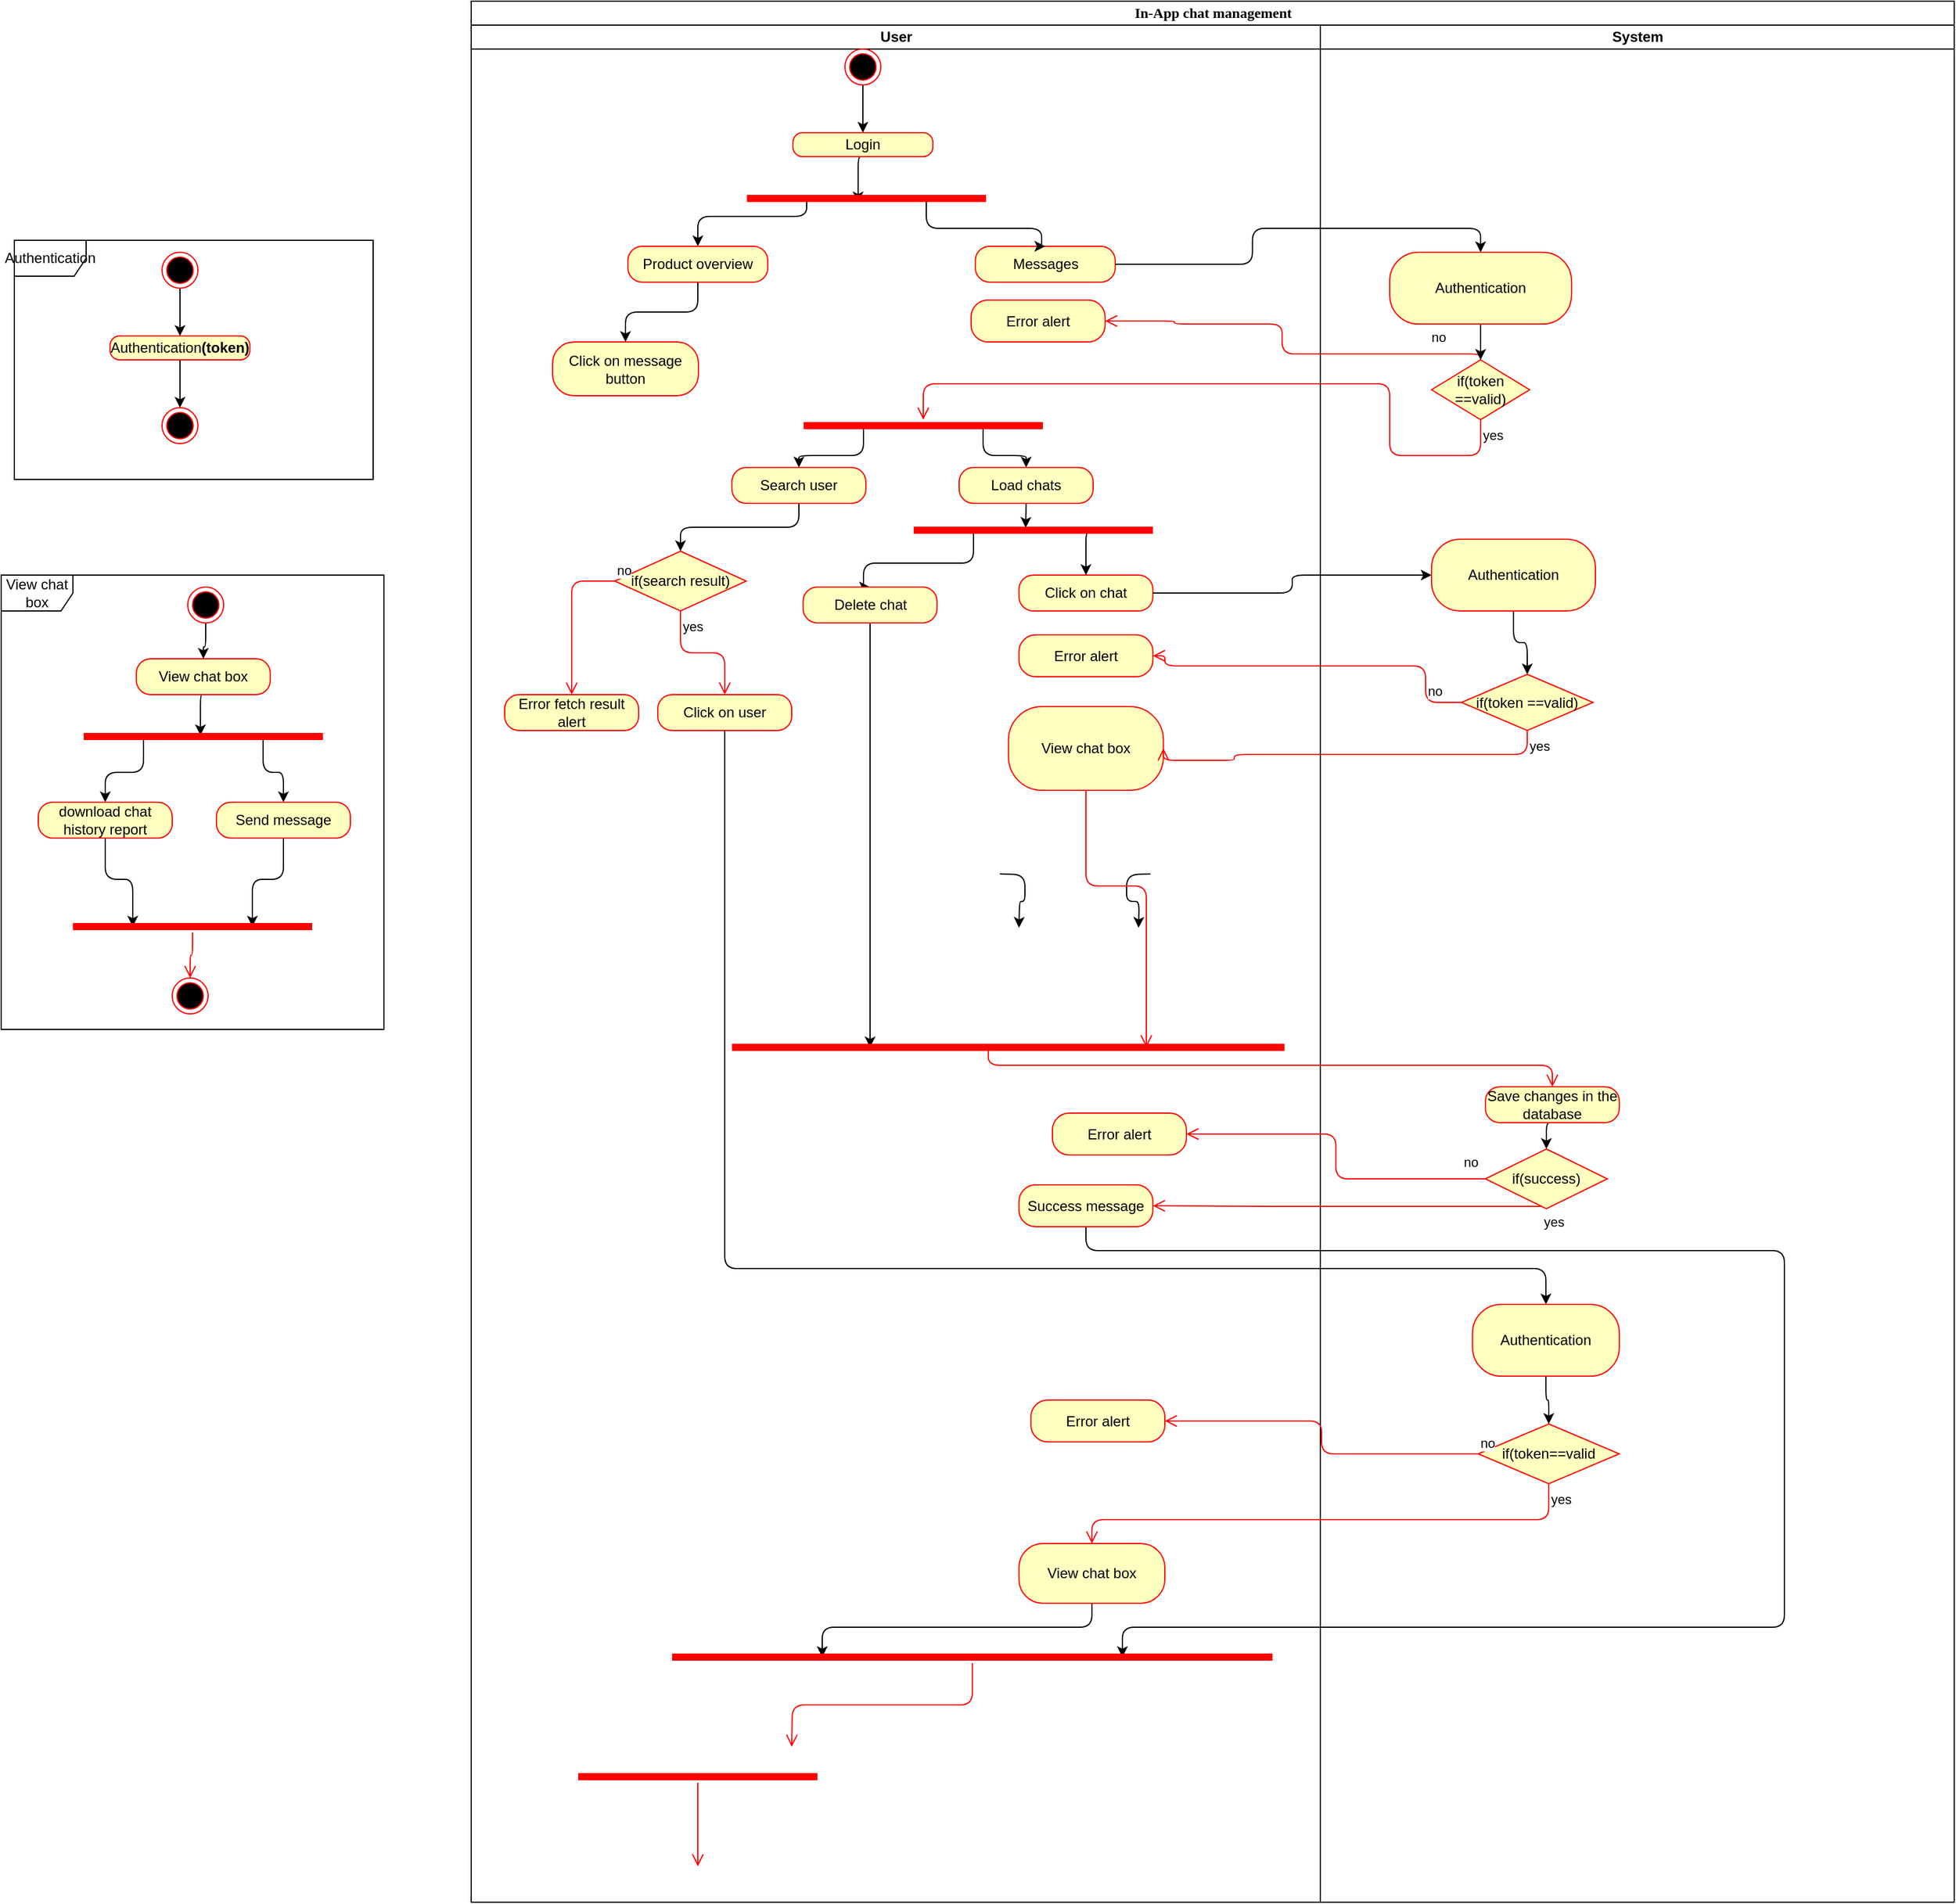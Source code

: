 <mxfile version="18.1.2" type="github">
  <diagram name="Page-1" id="0783ab3e-0a74-02c8-0abd-f7b4e66b4bec">
    <mxGraphModel dx="2580" dy="893" grid="1" gridSize="10" guides="1" tooltips="1" connect="1" arrows="1" fold="1" page="1" pageScale="1" pageWidth="850" pageHeight="1100" background="none" math="0" shadow="0">
      <root>
        <mxCell id="0" />
        <mxCell id="1" parent="0" />
        <mxCell id="1c1d494c118603dd-1" value="In-App chat management" style="swimlane;html=1;childLayout=stackLayout;startSize=20;rounded=0;shadow=0;comic=0;labelBackgroundColor=none;strokeWidth=1;fontFamily=Verdana;fontSize=12;align=center;" parent="1" vertex="1">
          <mxGeometry x="-268" y="20" width="1240" height="1590" as="geometry" />
        </mxCell>
        <mxCell id="1c1d494c118603dd-2" value="User" style="swimlane;html=1;startSize=20;" parent="1c1d494c118603dd-1" vertex="1">
          <mxGeometry y="20" width="710" height="1570" as="geometry" />
        </mxCell>
        <mxCell id="1c1d494c118603dd-34" style="edgeStyle=none;rounded=0;html=1;labelBackgroundColor=none;startArrow=none;startFill=0;startSize=5;endArrow=classicThin;endFill=1;endSize=5;jettySize=auto;orthogonalLoop=1;strokeWidth=1;fontFamily=Verdana;fontSize=12" parent="1c1d494c118603dd-2" target="1c1d494c118603dd-10" edge="1">
          <mxGeometry relative="1" as="geometry">
            <mxPoint x="148.75" y="250" as="sourcePoint" />
          </mxGeometry>
        </mxCell>
        <mxCell id="1c1d494c118603dd-35" style="edgeStyle=none;rounded=0;html=1;labelBackgroundColor=none;startArrow=none;startFill=0;startSize=5;endArrow=classicThin;endFill=1;endSize=5;jettySize=auto;orthogonalLoop=1;strokeWidth=1;fontFamily=Verdana;fontSize=12" parent="1c1d494c118603dd-2" target="1c1d494c118603dd-7" edge="1">
          <mxGeometry relative="1" as="geometry">
            <mxPoint x="162.727" y="310" as="sourcePoint" />
          </mxGeometry>
        </mxCell>
        <mxCell id="1c1d494c118603dd-46" style="edgeStyle=none;rounded=0;html=1;labelBackgroundColor=none;startArrow=none;startFill=0;startSize=5;endArrow=oval;endFill=0;endSize=5;jettySize=auto;orthogonalLoop=1;strokeWidth=1;fontFamily=Verdana;fontSize=12;dashed=1;" parent="1c1d494c118603dd-2" source="1c1d494c118603dd-21" edge="1">
          <mxGeometry relative="1" as="geometry">
            <mxPoint x="120.625" y="250" as="targetPoint" />
          </mxGeometry>
        </mxCell>
        <mxCell id="1c1d494c118603dd-47" style="edgeStyle=none;rounded=0;html=1;dashed=1;labelBackgroundColor=none;startArrow=none;startFill=0;startSize=5;endArrow=oval;endFill=0;endSize=5;jettySize=auto;orthogonalLoop=1;strokeWidth=1;fontFamily=Verdana;fontSize=12" parent="1c1d494c118603dd-2" target="1c1d494c118603dd-10" edge="1">
          <mxGeometry relative="1" as="geometry">
            <mxPoint x="105" y="295" as="sourcePoint" />
          </mxGeometry>
        </mxCell>
        <mxCell id="G0RN5hafsZTGZZTyP4_G-41" style="edgeStyle=orthogonalEdgeStyle;rounded=1;orthogonalLoop=1;jettySize=auto;html=1;exitX=0.5;exitY=1;exitDx=0;exitDy=0;" edge="1" parent="1c1d494c118603dd-2" source="G0RN5hafsZTGZZTyP4_G-11" target="G0RN5hafsZTGZZTyP4_G-12">
          <mxGeometry relative="1" as="geometry" />
        </mxCell>
        <mxCell id="G0RN5hafsZTGZZTyP4_G-11" value="" style="ellipse;html=1;shape=endState;fillColor=#000000;strokeColor=#ff0000;" vertex="1" parent="1c1d494c118603dd-2">
          <mxGeometry x="312.5" y="20" width="30" height="30" as="geometry" />
        </mxCell>
        <mxCell id="G0RN5hafsZTGZZTyP4_G-100" style="edgeStyle=orthogonalEdgeStyle;rounded=1;orthogonalLoop=1;jettySize=auto;html=1;exitX=0.5;exitY=1;exitDx=0;exitDy=0;entryX=0.465;entryY=0.829;entryDx=0;entryDy=0;entryPerimeter=0;" edge="1" parent="1c1d494c118603dd-2" source="G0RN5hafsZTGZZTyP4_G-12" target="G0RN5hafsZTGZZTyP4_G-74">
          <mxGeometry relative="1" as="geometry" />
        </mxCell>
        <mxCell id="G0RN5hafsZTGZZTyP4_G-12" value="Login" style="rounded=1;whiteSpace=wrap;html=1;arcSize=40;fontColor=#000000;fillColor=#ffffc0;strokeColor=#ff0000;" vertex="1" parent="1c1d494c118603dd-2">
          <mxGeometry x="269" y="90" width="117" height="20" as="geometry" />
        </mxCell>
        <mxCell id="G0RN5hafsZTGZZTyP4_G-15" value="Messages" style="rounded=1;whiteSpace=wrap;html=1;arcSize=40;fontColor=#000000;fillColor=#ffffc0;strokeColor=#ff0000;" vertex="1" parent="1c1d494c118603dd-2">
          <mxGeometry x="421.5" y="185" width="117" height="30" as="geometry" />
        </mxCell>
        <mxCell id="G0RN5hafsZTGZZTyP4_G-24" value="Error alert" style="rounded=1;whiteSpace=wrap;html=1;arcSize=40;fontColor=#000000;fillColor=#ffffc0;strokeColor=#ff0000;" vertex="1" parent="1c1d494c118603dd-2">
          <mxGeometry x="418" y="230" width="112" height="35" as="geometry" />
        </mxCell>
        <mxCell id="G0RN5hafsZTGZZTyP4_G-82" style="edgeStyle=orthogonalEdgeStyle;rounded=1;orthogonalLoop=1;jettySize=auto;html=1;exitX=0.5;exitY=1;exitDx=0;exitDy=0;entryX=0.468;entryY=0.454;entryDx=0;entryDy=0;entryPerimeter=0;" edge="1" parent="1c1d494c118603dd-2" source="G0RN5hafsZTGZZTyP4_G-26" target="G0RN5hafsZTGZZTyP4_G-34">
          <mxGeometry relative="1" as="geometry" />
        </mxCell>
        <mxCell id="G0RN5hafsZTGZZTyP4_G-26" value="Load chats" style="rounded=1;whiteSpace=wrap;html=1;arcSize=40;fontColor=#000000;fillColor=#ffffc0;strokeColor=#ff0000;" vertex="1" parent="1c1d494c118603dd-2">
          <mxGeometry x="408" y="370" width="112" height="30" as="geometry" />
        </mxCell>
        <mxCell id="G0RN5hafsZTGZZTyP4_G-27" value="Click on chat" style="rounded=1;whiteSpace=wrap;html=1;arcSize=40;fontColor=#000000;fillColor=#ffffc0;strokeColor=#ff0000;" vertex="1" parent="1c1d494c118603dd-2">
          <mxGeometry x="458" y="460" width="112" height="30" as="geometry" />
        </mxCell>
        <mxCell id="G0RN5hafsZTGZZTyP4_G-36" style="edgeStyle=orthogonalEdgeStyle;rounded=1;orthogonalLoop=1;jettySize=auto;html=1;exitX=0.75;exitY=0.5;exitDx=0;exitDy=0;exitPerimeter=0;entryX=0.5;entryY=0;entryDx=0;entryDy=0;" edge="1" parent="1c1d494c118603dd-2" source="G0RN5hafsZTGZZTyP4_G-34" target="G0RN5hafsZTGZZTyP4_G-27">
          <mxGeometry relative="1" as="geometry" />
        </mxCell>
        <mxCell id="G0RN5hafsZTGZZTyP4_G-42" style="edgeStyle=orthogonalEdgeStyle;rounded=1;orthogonalLoop=1;jettySize=auto;html=1;exitX=0.25;exitY=0.5;exitDx=0;exitDy=0;exitPerimeter=0;entryX=0.5;entryY=0;entryDx=0;entryDy=0;" edge="1" parent="1c1d494c118603dd-2" source="G0RN5hafsZTGZZTyP4_G-34" target="G0RN5hafsZTGZZTyP4_G-37">
          <mxGeometry relative="1" as="geometry">
            <Array as="points">
              <mxPoint x="420" y="450" />
              <mxPoint x="328" y="450" />
            </Array>
          </mxGeometry>
        </mxCell>
        <mxCell id="G0RN5hafsZTGZZTyP4_G-34" value="" style="shape=line;html=1;strokeWidth=6;strokeColor=#ff0000;" vertex="1" parent="1c1d494c118603dd-2">
          <mxGeometry x="370" y="400" width="200" height="45" as="geometry" />
        </mxCell>
        <mxCell id="G0RN5hafsZTGZZTyP4_G-86" style="edgeStyle=orthogonalEdgeStyle;rounded=1;orthogonalLoop=1;jettySize=auto;html=1;exitX=0.5;exitY=1;exitDx=0;exitDy=0;entryX=0.25;entryY=0.5;entryDx=0;entryDy=0;entryPerimeter=0;" edge="1" parent="1c1d494c118603dd-2" source="G0RN5hafsZTGZZTyP4_G-37" target="G0RN5hafsZTGZZTyP4_G-64">
          <mxGeometry relative="1" as="geometry" />
        </mxCell>
        <mxCell id="G0RN5hafsZTGZZTyP4_G-37" value="Delete chat" style="rounded=1;whiteSpace=wrap;html=1;arcSize=40;fontColor=#000000;fillColor=#ffffc0;strokeColor=#ff0000;" vertex="1" parent="1c1d494c118603dd-2">
          <mxGeometry x="277.5" y="470" width="112" height="30" as="geometry" />
        </mxCell>
        <mxCell id="G0RN5hafsZTGZZTyP4_G-51" style="edgeStyle=orthogonalEdgeStyle;rounded=1;orthogonalLoop=1;jettySize=auto;html=1;exitX=0.5;exitY=1;exitDx=0;exitDy=0;entryX=0.504;entryY=0.337;entryDx=0;entryDy=0;entryPerimeter=0;" edge="1" parent="1c1d494c118603dd-2" target="G0RN5hafsZTGZZTyP4_G-49">
          <mxGeometry relative="1" as="geometry">
            <mxPoint x="524" y="590" as="sourcePoint" />
          </mxGeometry>
        </mxCell>
        <mxCell id="G0RN5hafsZTGZZTyP4_G-48" value="Error alert" style="rounded=1;whiteSpace=wrap;html=1;arcSize=40;fontColor=#000000;fillColor=#ffffc0;strokeColor=#ff0000;" vertex="1" parent="1c1d494c118603dd-2">
          <mxGeometry x="458" y="510" width="112" height="35" as="geometry" />
        </mxCell>
        <mxCell id="G0RN5hafsZTGZZTyP4_G-54" style="edgeStyle=orthogonalEdgeStyle;rounded=1;orthogonalLoop=1;jettySize=auto;html=1;exitX=0.25;exitY=0.5;exitDx=0;exitDy=0;exitPerimeter=0;" edge="1" parent="1c1d494c118603dd-2" target="G0RN5hafsZTGZZTyP4_G-52">
          <mxGeometry relative="1" as="geometry">
            <mxPoint x="474" y="625" as="sourcePoint" />
          </mxGeometry>
        </mxCell>
        <mxCell id="G0RN5hafsZTGZZTyP4_G-55" style="edgeStyle=orthogonalEdgeStyle;rounded=1;orthogonalLoop=1;jettySize=auto;html=1;exitX=0.75;exitY=0.5;exitDx=0;exitDy=0;exitPerimeter=0;entryX=0.5;entryY=0;entryDx=0;entryDy=0;" edge="1" parent="1c1d494c118603dd-2" target="G0RN5hafsZTGZZTyP4_G-53">
          <mxGeometry relative="1" as="geometry">
            <mxPoint x="574" y="625" as="sourcePoint" />
          </mxGeometry>
        </mxCell>
        <mxCell id="G0RN5hafsZTGZZTyP4_G-58" style="edgeStyle=orthogonalEdgeStyle;rounded=1;orthogonalLoop=1;jettySize=auto;html=1;exitX=0.5;exitY=1;exitDx=0;exitDy=0;entryX=0.25;entryY=0.5;entryDx=0;entryDy=0;entryPerimeter=0;" edge="1" parent="1c1d494c118603dd-2" target="G0RN5hafsZTGZZTyP4_G-84">
          <mxGeometry relative="1" as="geometry">
            <mxPoint x="442" y="710.0" as="sourcePoint" />
            <mxPoint x="458" y="755.0" as="targetPoint" />
          </mxGeometry>
        </mxCell>
        <mxCell id="G0RN5hafsZTGZZTyP4_G-57" style="edgeStyle=orthogonalEdgeStyle;rounded=1;orthogonalLoop=1;jettySize=auto;html=1;exitX=0.5;exitY=1;exitDx=0;exitDy=0;entryX=0.75;entryY=0.5;entryDx=0;entryDy=0;entryPerimeter=0;" edge="1" parent="1c1d494c118603dd-2" target="G0RN5hafsZTGZZTyP4_G-84">
          <mxGeometry relative="1" as="geometry">
            <mxPoint x="568" y="710.0" as="sourcePoint" />
            <mxPoint x="558" y="755.0" as="targetPoint" />
          </mxGeometry>
        </mxCell>
        <mxCell id="G0RN5hafsZTGZZTyP4_G-64" value="" style="shape=line;html=1;strokeWidth=6;strokeColor=#ff0000;" vertex="1" parent="1c1d494c118603dd-2">
          <mxGeometry x="218" y="800" width="462" height="110" as="geometry" />
        </mxCell>
        <mxCell id="G0RN5hafsZTGZZTyP4_G-70" value="Error alert" style="rounded=1;whiteSpace=wrap;html=1;arcSize=40;fontColor=#000000;fillColor=#ffffc0;strokeColor=#ff0000;" vertex="1" parent="1c1d494c118603dd-2">
          <mxGeometry x="486" y="910" width="112" height="35" as="geometry" />
        </mxCell>
        <mxCell id="G0RN5hafsZTGZZTyP4_G-157" style="edgeStyle=orthogonalEdgeStyle;rounded=1;orthogonalLoop=1;jettySize=auto;html=1;exitX=0.5;exitY=1;exitDx=0;exitDy=0;entryX=0.75;entryY=0.5;entryDx=0;entryDy=0;entryPerimeter=0;" edge="1" parent="1c1d494c118603dd-2" source="G0RN5hafsZTGZZTyP4_G-72" target="G0RN5hafsZTGZZTyP4_G-153">
          <mxGeometry relative="1" as="geometry">
            <Array as="points">
              <mxPoint x="1098" y="1025" />
              <mxPoint x="1098" y="1340" />
              <mxPoint x="545" y="1340" />
            </Array>
          </mxGeometry>
        </mxCell>
        <mxCell id="G0RN5hafsZTGZZTyP4_G-72" value="Success message" style="rounded=1;whiteSpace=wrap;html=1;arcSize=40;fontColor=#000000;fillColor=#ffffc0;strokeColor=#ff0000;" vertex="1" parent="1c1d494c118603dd-2">
          <mxGeometry x="458" y="970" width="112" height="35" as="geometry" />
        </mxCell>
        <mxCell id="G0RN5hafsZTGZZTyP4_G-90" style="edgeStyle=orthogonalEdgeStyle;rounded=1;orthogonalLoop=1;jettySize=auto;html=1;exitX=0.75;exitY=0.5;exitDx=0;exitDy=0;exitPerimeter=0;entryX=0.5;entryY=0;entryDx=0;entryDy=0;" edge="1" parent="1c1d494c118603dd-2" source="G0RN5hafsZTGZZTyP4_G-74" target="G0RN5hafsZTGZZTyP4_G-15">
          <mxGeometry relative="1" as="geometry">
            <Array as="points">
              <mxPoint x="381" y="170" />
              <mxPoint x="477" y="170" />
              <mxPoint x="477" y="185" />
            </Array>
          </mxGeometry>
        </mxCell>
        <mxCell id="G0RN5hafsZTGZZTyP4_G-91" style="edgeStyle=orthogonalEdgeStyle;rounded=1;orthogonalLoop=1;jettySize=auto;html=1;exitX=0.25;exitY=0.5;exitDx=0;exitDy=0;exitPerimeter=0;entryX=0.5;entryY=0;entryDx=0;entryDy=0;" edge="1" parent="1c1d494c118603dd-2" source="G0RN5hafsZTGZZTyP4_G-74" target="G0RN5hafsZTGZZTyP4_G-77">
          <mxGeometry relative="1" as="geometry">
            <Array as="points">
              <mxPoint x="281" y="160" />
              <mxPoint x="189" y="160" />
            </Array>
          </mxGeometry>
        </mxCell>
        <mxCell id="G0RN5hafsZTGZZTyP4_G-74" value="" style="shape=line;html=1;strokeWidth=6;strokeColor=#ff0000;" vertex="1" parent="1c1d494c118603dd-2">
          <mxGeometry x="230.5" y="140" width="200" height="10" as="geometry" />
        </mxCell>
        <mxCell id="G0RN5hafsZTGZZTyP4_G-161" style="edgeStyle=orthogonalEdgeStyle;rounded=1;orthogonalLoop=1;jettySize=auto;html=1;exitX=0.5;exitY=1;exitDx=0;exitDy=0;entryX=0.5;entryY=0;entryDx=0;entryDy=0;" edge="1" parent="1c1d494c118603dd-2" source="G0RN5hafsZTGZZTyP4_G-77" target="G0RN5hafsZTGZZTyP4_G-158">
          <mxGeometry relative="1" as="geometry" />
        </mxCell>
        <mxCell id="G0RN5hafsZTGZZTyP4_G-77" value="Product overview" style="rounded=1;whiteSpace=wrap;html=1;arcSize=40;fontColor=#000000;fillColor=#ffffc0;strokeColor=#ff0000;" vertex="1" parent="1c1d494c118603dd-2">
          <mxGeometry x="131" y="185" width="117" height="30" as="geometry" />
        </mxCell>
        <mxCell id="G0RN5hafsZTGZZTyP4_G-85" value="" style="edgeStyle=orthogonalEdgeStyle;html=1;verticalAlign=bottom;endArrow=open;endSize=8;strokeColor=#ff0000;rounded=1;entryX=0.75;entryY=0.5;entryDx=0;entryDy=0;entryPerimeter=0;exitX=0.5;exitY=1;exitDx=0;exitDy=0;" edge="1" source="G0RN5hafsZTGZZTyP4_G-141" parent="1c1d494c118603dd-2" target="G0RN5hafsZTGZZTyP4_G-64">
          <mxGeometry relative="1" as="geometry">
            <mxPoint x="518" y="850" as="targetPoint" />
            <mxPoint x="498" y="770.0" as="sourcePoint" />
          </mxGeometry>
        </mxCell>
        <mxCell id="G0RN5hafsZTGZZTyP4_G-103" style="edgeStyle=orthogonalEdgeStyle;rounded=1;orthogonalLoop=1;jettySize=auto;html=1;exitX=0.75;exitY=0.5;exitDx=0;exitDy=0;exitPerimeter=0;entryX=0.5;entryY=0;entryDx=0;entryDy=0;" edge="1" parent="1c1d494c118603dd-2" source="G0RN5hafsZTGZZTyP4_G-101" target="G0RN5hafsZTGZZTyP4_G-26">
          <mxGeometry relative="1" as="geometry" />
        </mxCell>
        <mxCell id="G0RN5hafsZTGZZTyP4_G-105" style="edgeStyle=orthogonalEdgeStyle;rounded=1;orthogonalLoop=1;jettySize=auto;html=1;exitX=0.25;exitY=0.5;exitDx=0;exitDy=0;exitPerimeter=0;entryX=0.5;entryY=0;entryDx=0;entryDy=0;" edge="1" parent="1c1d494c118603dd-2" source="G0RN5hafsZTGZZTyP4_G-101" target="G0RN5hafsZTGZZTyP4_G-104">
          <mxGeometry relative="1" as="geometry" />
        </mxCell>
        <mxCell id="G0RN5hafsZTGZZTyP4_G-101" value="" style="shape=line;html=1;strokeWidth=6;strokeColor=#ff0000;" vertex="1" parent="1c1d494c118603dd-2">
          <mxGeometry x="278" y="330" width="200" height="10" as="geometry" />
        </mxCell>
        <mxCell id="G0RN5hafsZTGZZTyP4_G-121" style="edgeStyle=orthogonalEdgeStyle;rounded=1;orthogonalLoop=1;jettySize=auto;html=1;exitX=0.5;exitY=1;exitDx=0;exitDy=0;" edge="1" parent="1c1d494c118603dd-2" source="G0RN5hafsZTGZZTyP4_G-104" target="G0RN5hafsZTGZZTyP4_G-118">
          <mxGeometry relative="1" as="geometry" />
        </mxCell>
        <mxCell id="G0RN5hafsZTGZZTyP4_G-104" value="Search user" style="rounded=1;whiteSpace=wrap;html=1;arcSize=40;fontColor=#000000;fillColor=#ffffc0;strokeColor=#ff0000;" vertex="1" parent="1c1d494c118603dd-2">
          <mxGeometry x="218" y="370" width="112" height="30" as="geometry" />
        </mxCell>
        <mxCell id="G0RN5hafsZTGZZTyP4_G-118" value="if(search result)" style="rhombus;whiteSpace=wrap;html=1;fillColor=#ffffc0;strokeColor=#ff0000;" vertex="1" parent="1c1d494c118603dd-2">
          <mxGeometry x="120" y="440" width="110" height="50" as="geometry" />
        </mxCell>
        <mxCell id="G0RN5hafsZTGZZTyP4_G-119" value="no" style="edgeStyle=orthogonalEdgeStyle;html=1;align=left;verticalAlign=bottom;endArrow=open;endSize=8;strokeColor=#ff0000;rounded=1;entryX=0.5;entryY=0;entryDx=0;entryDy=0;" edge="1" source="G0RN5hafsZTGZZTyP4_G-118" parent="1c1d494c118603dd-2" target="G0RN5hafsZTGZZTyP4_G-123">
          <mxGeometry x="-1" relative="1" as="geometry">
            <mxPoint x="330" y="470" as="targetPoint" />
            <Array as="points">
              <mxPoint x="84" y="465" />
            </Array>
          </mxGeometry>
        </mxCell>
        <mxCell id="G0RN5hafsZTGZZTyP4_G-120" value="yes" style="edgeStyle=orthogonalEdgeStyle;html=1;align=left;verticalAlign=top;endArrow=open;endSize=8;strokeColor=#ff0000;rounded=1;entryX=0.5;entryY=0;entryDx=0;entryDy=0;" edge="1" source="G0RN5hafsZTGZZTyP4_G-118" parent="1c1d494c118603dd-2" target="G0RN5hafsZTGZZTyP4_G-122">
          <mxGeometry x="-1" relative="1" as="geometry">
            <mxPoint x="190" y="550" as="targetPoint" />
          </mxGeometry>
        </mxCell>
        <mxCell id="G0RN5hafsZTGZZTyP4_G-122" value="Click on user" style="rounded=1;whiteSpace=wrap;html=1;arcSize=40;fontColor=#000000;fillColor=#ffffc0;strokeColor=#ff0000;" vertex="1" parent="1c1d494c118603dd-2">
          <mxGeometry x="156" y="560" width="112" height="30" as="geometry" />
        </mxCell>
        <mxCell id="G0RN5hafsZTGZZTyP4_G-123" value="Error fetch result alert" style="rounded=1;whiteSpace=wrap;html=1;arcSize=40;fontColor=#000000;fillColor=#ffffc0;strokeColor=#ff0000;" vertex="1" parent="1c1d494c118603dd-2">
          <mxGeometry x="28" y="560" width="112" height="30" as="geometry" />
        </mxCell>
        <mxCell id="G0RN5hafsZTGZZTyP4_G-141" value="View chat box" style="rounded=1;whiteSpace=wrap;html=1;arcSize=40;fontColor=#000000;fillColor=#ffffc0;strokeColor=#ff0000;" vertex="1" parent="1c1d494c118603dd-2">
          <mxGeometry x="449.25" y="570" width="129.5" height="70" as="geometry" />
        </mxCell>
        <mxCell id="G0RN5hafsZTGZZTyP4_G-147" value="Error alert" style="rounded=1;whiteSpace=wrap;html=1;arcSize=40;fontColor=#000000;fillColor=#ffffc0;strokeColor=#ff0000;" vertex="1" parent="1c1d494c118603dd-2">
          <mxGeometry x="468" y="1150" width="112" height="35" as="geometry" />
        </mxCell>
        <mxCell id="G0RN5hafsZTGZZTyP4_G-156" style="edgeStyle=orthogonalEdgeStyle;rounded=1;orthogonalLoop=1;jettySize=auto;html=1;exitX=0.5;exitY=1;exitDx=0;exitDy=0;entryX=0.25;entryY=0.5;entryDx=0;entryDy=0;entryPerimeter=0;" edge="1" parent="1c1d494c118603dd-2" source="G0RN5hafsZTGZZTyP4_G-149" target="G0RN5hafsZTGZZTyP4_G-153">
          <mxGeometry relative="1" as="geometry" />
        </mxCell>
        <mxCell id="G0RN5hafsZTGZZTyP4_G-149" value="View chat box" style="rounded=1;whiteSpace=wrap;html=1;arcSize=40;fontColor=#000000;fillColor=#ffffc0;strokeColor=#ff0000;" vertex="1" parent="1c1d494c118603dd-2">
          <mxGeometry x="458" y="1270" width="122" height="50" as="geometry" />
        </mxCell>
        <mxCell id="G0RN5hafsZTGZZTyP4_G-153" value="" style="shape=line;html=1;strokeWidth=6;strokeColor=#ff0000;" vertex="1" parent="1c1d494c118603dd-2">
          <mxGeometry x="168" y="1360" width="502" height="10" as="geometry" />
        </mxCell>
        <mxCell id="G0RN5hafsZTGZZTyP4_G-154" value="" style="edgeStyle=orthogonalEdgeStyle;html=1;verticalAlign=bottom;endArrow=open;endSize=8;strokeColor=#ff0000;rounded=1;" edge="1" source="G0RN5hafsZTGZZTyP4_G-153" parent="1c1d494c118603dd-2">
          <mxGeometry relative="1" as="geometry">
            <mxPoint x="268" y="1440" as="targetPoint" />
          </mxGeometry>
        </mxCell>
        <mxCell id="G0RN5hafsZTGZZTyP4_G-158" value="Click on message button" style="rounded=1;whiteSpace=wrap;html=1;arcSize=40;fontColor=#000000;fillColor=#ffffc0;strokeColor=#ff0000;" vertex="1" parent="1c1d494c118603dd-2">
          <mxGeometry x="68" y="265" width="122" height="45" as="geometry" />
        </mxCell>
        <mxCell id="G0RN5hafsZTGZZTyP4_G-162" value="" style="shape=line;html=1;strokeWidth=6;strokeColor=#ff0000;" vertex="1" parent="1c1d494c118603dd-2">
          <mxGeometry x="89.5" y="1460" width="200" height="10" as="geometry" />
        </mxCell>
        <mxCell id="G0RN5hafsZTGZZTyP4_G-163" value="" style="edgeStyle=orthogonalEdgeStyle;html=1;verticalAlign=bottom;endArrow=open;endSize=8;strokeColor=#ff0000;rounded=1;" edge="1" source="G0RN5hafsZTGZZTyP4_G-162" parent="1c1d494c118603dd-2">
          <mxGeometry relative="1" as="geometry">
            <mxPoint x="189.5" y="1540" as="targetPoint" />
          </mxGeometry>
        </mxCell>
        <mxCell id="1c1d494c118603dd-36" style="edgeStyle=none;rounded=0;html=1;labelBackgroundColor=none;startArrow=none;startFill=0;startSize=5;endArrow=classicThin;endFill=1;endSize=5;jettySize=auto;orthogonalLoop=1;strokeWidth=1;fontFamily=Verdana;fontSize=12" parent="1c1d494c118603dd-1" target="1c1d494c118603dd-14" edge="1">
          <mxGeometry relative="1" as="geometry">
            <mxPoint x="180" y="383.043" as="sourcePoint" />
          </mxGeometry>
        </mxCell>
        <mxCell id="1c1d494c118603dd-42" style="edgeStyle=none;rounded=0;html=1;labelBackgroundColor=none;startArrow=none;startFill=0;startSize=5;endArrow=classicThin;endFill=1;endSize=5;jettySize=auto;orthogonalLoop=1;strokeWidth=1;fontFamily=Verdana;fontSize=12" parent="1c1d494c118603dd-1" target="1c1d494c118603dd-17" edge="1">
          <mxGeometry relative="1" as="geometry">
            <mxPoint x="435" y="628.043" as="sourcePoint" />
          </mxGeometry>
        </mxCell>
        <mxCell id="1c1d494c118603dd-55" style="edgeStyle=none;rounded=0;html=1;dashed=1;labelBackgroundColor=none;startArrow=none;startFill=0;startSize=5;endArrow=oval;endFill=0;endSize=5;jettySize=auto;orthogonalLoop=1;strokeWidth=1;fontFamily=Verdana;fontSize=12" parent="1c1d494c118603dd-1" target="1c1d494c118603dd-17" edge="1">
          <mxGeometry relative="1" as="geometry">
            <mxPoint x="395" y="678.667" as="sourcePoint" />
          </mxGeometry>
        </mxCell>
        <mxCell id="G0RN5hafsZTGZZTyP4_G-21" value="no" style="edgeStyle=orthogonalEdgeStyle;html=1;align=left;verticalAlign=bottom;endArrow=open;endSize=8;strokeColor=#ff0000;rounded=1;entryX=1;entryY=0.5;entryDx=0;entryDy=0;" edge="1" source="G0RN5hafsZTGZZTyP4_G-20" parent="1c1d494c118603dd-1" target="G0RN5hafsZTGZZTyP4_G-24">
          <mxGeometry x="-0.72" y="-5" relative="1" as="geometry">
            <mxPoint x="208" y="235" as="targetPoint" />
            <Array as="points">
              <mxPoint x="678" y="295" />
              <mxPoint x="678" y="270" />
              <mxPoint x="588" y="270" />
              <mxPoint x="588" y="267" />
            </Array>
            <mxPoint as="offset" />
          </mxGeometry>
        </mxCell>
        <mxCell id="G0RN5hafsZTGZZTyP4_G-22" value="yes" style="edgeStyle=orthogonalEdgeStyle;html=1;align=left;verticalAlign=top;endArrow=open;endSize=8;strokeColor=#ff0000;rounded=1;exitX=0.5;exitY=1;exitDx=0;exitDy=0;" edge="1" source="G0RN5hafsZTGZZTyP4_G-20" parent="1c1d494c118603dd-1" target="G0RN5hafsZTGZZTyP4_G-101">
          <mxGeometry x="-1" relative="1" as="geometry">
            <mxPoint x="188" y="295" as="targetPoint" />
            <mxPoint x="778" y="390" as="sourcePoint" />
            <Array as="points">
              <mxPoint x="844" y="380" />
              <mxPoint x="768" y="380" />
              <mxPoint x="768" y="320" />
              <mxPoint x="378" y="320" />
            </Array>
          </mxGeometry>
        </mxCell>
        <mxCell id="G0RN5hafsZTGZZTyP4_G-31" style="edgeStyle=orthogonalEdgeStyle;rounded=1;orthogonalLoop=1;jettySize=auto;html=1;exitX=1;exitY=0.5;exitDx=0;exitDy=0;entryX=0;entryY=0.5;entryDx=0;entryDy=0;" edge="1" parent="1c1d494c118603dd-1" source="G0RN5hafsZTGZZTyP4_G-27" target="G0RN5hafsZTGZZTyP4_G-117">
          <mxGeometry relative="1" as="geometry">
            <mxPoint x="796" y="495" as="targetPoint" />
          </mxGeometry>
        </mxCell>
        <mxCell id="G0RN5hafsZTGZZTyP4_G-46" value="yes" style="edgeStyle=orthogonalEdgeStyle;html=1;align=left;verticalAlign=top;endArrow=open;endSize=8;strokeColor=#ff0000;rounded=1;entryX=1;entryY=0.5;entryDx=0;entryDy=0;" edge="1" source="G0RN5hafsZTGZZTyP4_G-44" parent="1c1d494c118603dd-1" target="G0RN5hafsZTGZZTyP4_G-141">
          <mxGeometry x="-1" relative="1" as="geometry">
            <mxPoint x="580" y="595" as="targetPoint" />
            <Array as="points">
              <mxPoint x="883" y="630" />
              <mxPoint x="638" y="630" />
              <mxPoint x="638" y="635" />
            </Array>
          </mxGeometry>
        </mxCell>
        <mxCell id="G0RN5hafsZTGZZTyP4_G-45" value="no" style="edgeStyle=orthogonalEdgeStyle;html=1;align=left;verticalAlign=bottom;endArrow=open;endSize=8;strokeColor=#ff0000;rounded=1;entryX=1;entryY=0.5;entryDx=0;entryDy=0;exitX=0;exitY=0.5;exitDx=0;exitDy=0;" edge="1" source="G0RN5hafsZTGZZTyP4_G-44" parent="1c1d494c118603dd-1" target="G0RN5hafsZTGZZTyP4_G-48">
          <mxGeometry x="-0.795" relative="1" as="geometry">
            <mxPoint x="370" y="450" as="targetPoint" />
            <mxPoint x="450" y="450" as="sourcePoint" />
            <Array as="points">
              <mxPoint x="798" y="586" />
              <mxPoint x="798" y="556" />
              <mxPoint x="580" y="556" />
              <mxPoint x="580" y="548" />
            </Array>
            <mxPoint as="offset" />
          </mxGeometry>
        </mxCell>
        <mxCell id="1c1d494c118603dd-3" value="System" style="swimlane;html=1;startSize=20;" parent="1c1d494c118603dd-1" vertex="1">
          <mxGeometry x="710" y="20" width="530" height="1570" as="geometry" />
        </mxCell>
        <mxCell id="1c1d494c118603dd-39" style="edgeStyle=none;rounded=0;html=1;labelBackgroundColor=none;startArrow=none;startFill=0;startSize=5;endArrow=classicThin;endFill=1;endSize=5;jettySize=auto;orthogonalLoop=1;strokeWidth=1;fontFamily=Verdana;fontSize=12" parent="1c1d494c118603dd-3" target="1c1d494c118603dd-11" edge="1">
          <mxGeometry relative="1" as="geometry">
            <mxPoint x="113.55" y="420" as="sourcePoint" />
          </mxGeometry>
        </mxCell>
        <mxCell id="1c1d494c118603dd-41" style="edgeStyle=none;rounded=0;html=1;labelBackgroundColor=none;startArrow=none;startFill=0;startSize=5;endArrow=classicThin;endFill=1;endSize=5;jettySize=auto;orthogonalLoop=1;strokeWidth=1;fontFamily=Verdana;fontSize=12" parent="1c1d494c118603dd-3" target="1c1d494c118603dd-16" edge="1">
          <mxGeometry relative="1" as="geometry">
            <mxPoint x="154.643" y="540" as="sourcePoint" />
          </mxGeometry>
        </mxCell>
        <mxCell id="1c1d494c118603dd-54" style="edgeStyle=none;rounded=0;html=1;dashed=1;labelBackgroundColor=none;startArrow=none;startFill=0;startSize=5;endArrow=oval;endFill=0;endSize=5;jettySize=auto;orthogonalLoop=1;strokeWidth=1;fontFamily=Verdana;fontSize=12" parent="1c1d494c118603dd-3" source="1c1d494c118603dd-24" edge="1">
          <mxGeometry relative="1" as="geometry">
            <mxPoint x="127.081" y="610" as="targetPoint" />
          </mxGeometry>
        </mxCell>
        <mxCell id="G0RN5hafsZTGZZTyP4_G-23" style="edgeStyle=orthogonalEdgeStyle;rounded=1;orthogonalLoop=1;jettySize=auto;html=1;exitX=0.5;exitY=1;exitDx=0;exitDy=0;entryX=0.5;entryY=0;entryDx=0;entryDy=0;" edge="1" parent="1c1d494c118603dd-3" source="G0RN5hafsZTGZZTyP4_G-18" target="G0RN5hafsZTGZZTyP4_G-20">
          <mxGeometry relative="1" as="geometry" />
        </mxCell>
        <mxCell id="G0RN5hafsZTGZZTyP4_G-18" value="Authentication" style="rounded=1;whiteSpace=wrap;html=1;arcSize=40;fontColor=#000000;fillColor=#ffffc0;strokeColor=#ff0000;" vertex="1" parent="1c1d494c118603dd-3">
          <mxGeometry x="58" y="190" width="152" height="60" as="geometry" />
        </mxCell>
        <mxCell id="G0RN5hafsZTGZZTyP4_G-20" value="if(token ==valid)" style="rhombus;whiteSpace=wrap;html=1;fillColor=#ffffc0;strokeColor=#ff0000;" vertex="1" parent="1c1d494c118603dd-3">
          <mxGeometry x="93" y="280" width="82" height="50" as="geometry" />
        </mxCell>
        <mxCell id="G0RN5hafsZTGZZTyP4_G-47" style="edgeStyle=orthogonalEdgeStyle;rounded=1;orthogonalLoop=1;jettySize=auto;html=1;exitX=0.5;exitY=1;exitDx=0;exitDy=0;" edge="1" parent="1c1d494c118603dd-3" source="G0RN5hafsZTGZZTyP4_G-117" target="G0RN5hafsZTGZZTyP4_G-44">
          <mxGeometry relative="1" as="geometry">
            <mxPoint x="142" y="490" as="sourcePoint" />
          </mxGeometry>
        </mxCell>
        <mxCell id="G0RN5hafsZTGZZTyP4_G-44" value="if(token ==valid)" style="rhombus;whiteSpace=wrap;html=1;fillColor=#ffffc0;strokeColor=#ff0000;" vertex="1" parent="1c1d494c118603dd-3">
          <mxGeometry x="118" y="543" width="110" height="47" as="geometry" />
        </mxCell>
        <mxCell id="G0RN5hafsZTGZZTyP4_G-99" style="edgeStyle=orthogonalEdgeStyle;rounded=1;orthogonalLoop=1;jettySize=auto;html=1;exitX=0.5;exitY=1;exitDx=0;exitDy=0;entryX=0.5;entryY=0;entryDx=0;entryDy=0;" edge="1" parent="1c1d494c118603dd-3" source="G0RN5hafsZTGZZTyP4_G-63" target="G0RN5hafsZTGZZTyP4_G-96">
          <mxGeometry relative="1" as="geometry" />
        </mxCell>
        <mxCell id="G0RN5hafsZTGZZTyP4_G-63" value="Save changes in the database" style="rounded=1;whiteSpace=wrap;html=1;arcSize=40;fontColor=#000000;fillColor=#ffffc0;strokeColor=#ff0000;" vertex="1" parent="1c1d494c118603dd-3">
          <mxGeometry x="138" y="888" width="112" height="30" as="geometry" />
        </mxCell>
        <mxCell id="G0RN5hafsZTGZZTyP4_G-96" value="if(success)" style="rhombus;whiteSpace=wrap;html=1;fillColor=#ffffc0;strokeColor=#ff0000;" vertex="1" parent="1c1d494c118603dd-3">
          <mxGeometry x="138" y="940" width="102" height="50" as="geometry" />
        </mxCell>
        <mxCell id="G0RN5hafsZTGZZTyP4_G-117" value="Authentication" style="rounded=1;whiteSpace=wrap;html=1;arcSize=40;fontColor=#000000;fillColor=#ffffc0;strokeColor=#ff0000;" vertex="1" parent="1c1d494c118603dd-3">
          <mxGeometry x="93" y="430" width="137" height="60" as="geometry" />
        </mxCell>
        <mxCell id="G0RN5hafsZTGZZTyP4_G-152" style="edgeStyle=orthogonalEdgeStyle;rounded=1;orthogonalLoop=1;jettySize=auto;html=1;exitX=0.5;exitY=1;exitDx=0;exitDy=0;" edge="1" parent="1c1d494c118603dd-3" source="G0RN5hafsZTGZZTyP4_G-142" target="G0RN5hafsZTGZZTyP4_G-144">
          <mxGeometry relative="1" as="geometry" />
        </mxCell>
        <mxCell id="G0RN5hafsZTGZZTyP4_G-142" value="Authentication" style="rounded=1;whiteSpace=wrap;html=1;arcSize=40;fontColor=#000000;fillColor=#ffffc0;strokeColor=#ff0000;" vertex="1" parent="1c1d494c118603dd-3">
          <mxGeometry x="127.25" y="1070" width="122.75" height="60" as="geometry" />
        </mxCell>
        <mxCell id="G0RN5hafsZTGZZTyP4_G-144" value="if(token==valid" style="rhombus;whiteSpace=wrap;html=1;fillColor=#ffffc0;strokeColor=#ff0000;" vertex="1" parent="1c1d494c118603dd-3">
          <mxGeometry x="132" y="1170" width="118" height="50" as="geometry" />
        </mxCell>
        <mxCell id="G0RN5hafsZTGZZTyP4_G-65" value="" style="edgeStyle=orthogonalEdgeStyle;html=1;verticalAlign=bottom;endArrow=open;endSize=8;strokeColor=#ff0000;rounded=1;entryX=0.5;entryY=0;entryDx=0;entryDy=0;exitX=0.464;exitY=0.517;exitDx=0;exitDy=0;exitPerimeter=0;" edge="1" source="G0RN5hafsZTGZZTyP4_G-64" parent="1c1d494c118603dd-1" target="G0RN5hafsZTGZZTyP4_G-63">
          <mxGeometry relative="1" as="geometry">
            <mxPoint x="174" y="790" as="targetPoint" />
            <mxPoint x="409" y="835" as="sourcePoint" />
            <Array as="points">
              <mxPoint x="432" y="890" />
              <mxPoint x="904" y="890" />
            </Array>
          </mxGeometry>
        </mxCell>
        <mxCell id="G0RN5hafsZTGZZTyP4_G-89" style="edgeStyle=orthogonalEdgeStyle;rounded=1;orthogonalLoop=1;jettySize=auto;html=1;exitX=1;exitY=0.5;exitDx=0;exitDy=0;entryX=0.5;entryY=0;entryDx=0;entryDy=0;" edge="1" parent="1c1d494c118603dd-1" source="G0RN5hafsZTGZZTyP4_G-15" target="G0RN5hafsZTGZZTyP4_G-18">
          <mxGeometry relative="1" as="geometry" />
        </mxCell>
        <mxCell id="G0RN5hafsZTGZZTyP4_G-97" value="no" style="edgeStyle=orthogonalEdgeStyle;html=1;align=left;verticalAlign=bottom;endArrow=open;endSize=8;strokeColor=#ff0000;rounded=1;entryX=1;entryY=0.5;entryDx=0;entryDy=0;" edge="1" source="G0RN5hafsZTGZZTyP4_G-96" parent="1c1d494c118603dd-1" target="G0RN5hafsZTGZZTyP4_G-70">
          <mxGeometry x="-0.861" y="-5" relative="1" as="geometry">
            <mxPoint x="1028" y="980" as="targetPoint" />
            <mxPoint as="offset" />
          </mxGeometry>
        </mxCell>
        <mxCell id="G0RN5hafsZTGZZTyP4_G-98" value="yes" style="edgeStyle=orthogonalEdgeStyle;html=1;align=left;verticalAlign=top;endArrow=open;endSize=8;strokeColor=#ff0000;rounded=1;entryX=1;entryY=0.5;entryDx=0;entryDy=0;" edge="1" source="G0RN5hafsZTGZZTyP4_G-96" parent="1c1d494c118603dd-1" target="G0RN5hafsZTGZZTyP4_G-72">
          <mxGeometry x="-1" relative="1" as="geometry">
            <mxPoint x="888" y="1060" as="targetPoint" />
            <Array as="points">
              <mxPoint x="678" y="1008" />
              <mxPoint x="678" y="1008" />
            </Array>
          </mxGeometry>
        </mxCell>
        <mxCell id="G0RN5hafsZTGZZTyP4_G-150" style="edgeStyle=orthogonalEdgeStyle;rounded=1;orthogonalLoop=1;jettySize=auto;html=1;exitX=0.5;exitY=1;exitDx=0;exitDy=0;entryX=0.5;entryY=0;entryDx=0;entryDy=0;" edge="1" parent="1c1d494c118603dd-1" source="G0RN5hafsZTGZZTyP4_G-122" target="G0RN5hafsZTGZZTyP4_G-142">
          <mxGeometry relative="1" as="geometry">
            <Array as="points">
              <mxPoint x="212" y="1060" />
              <mxPoint x="899" y="1060" />
            </Array>
          </mxGeometry>
        </mxCell>
        <mxCell id="G0RN5hafsZTGZZTyP4_G-145" value="no" style="edgeStyle=orthogonalEdgeStyle;html=1;align=left;verticalAlign=bottom;endArrow=open;endSize=8;strokeColor=#ff0000;rounded=1;entryX=1;entryY=0.5;entryDx=0;entryDy=0;" edge="1" source="G0RN5hafsZTGZZTyP4_G-144" parent="1c1d494c118603dd-1" target="G0RN5hafsZTGZZTyP4_G-147">
          <mxGeometry x="-1" relative="1" as="geometry">
            <mxPoint x="348" y="730" as="targetPoint" />
          </mxGeometry>
        </mxCell>
        <mxCell id="G0RN5hafsZTGZZTyP4_G-146" value="yes" style="edgeStyle=orthogonalEdgeStyle;html=1;align=left;verticalAlign=top;endArrow=open;endSize=8;strokeColor=#ff0000;rounded=1;entryX=0.5;entryY=0;entryDx=0;entryDy=0;" edge="1" source="G0RN5hafsZTGZZTyP4_G-144" parent="1c1d494c118603dd-1" target="G0RN5hafsZTGZZTyP4_G-149">
          <mxGeometry x="-1" relative="1" as="geometry">
            <mxPoint x="208" y="810" as="targetPoint" />
            <Array as="points">
              <mxPoint x="901" y="1270" />
              <mxPoint x="519" y="1270" />
            </Array>
          </mxGeometry>
        </mxCell>
        <mxCell id="G0RN5hafsZTGZZTyP4_G-106" value="Authentication" style="shape=umlFrame;whiteSpace=wrap;html=1;" vertex="1" parent="1">
          <mxGeometry x="-650" y="220" width="300" height="200" as="geometry" />
        </mxCell>
        <mxCell id="G0RN5hafsZTGZZTyP4_G-115" style="edgeStyle=orthogonalEdgeStyle;rounded=1;orthogonalLoop=1;jettySize=auto;html=1;exitX=0.5;exitY=1;exitDx=0;exitDy=0;" edge="1" parent="1" source="G0RN5hafsZTGZZTyP4_G-107" target="G0RN5hafsZTGZZTyP4_G-113">
          <mxGeometry relative="1" as="geometry" />
        </mxCell>
        <mxCell id="G0RN5hafsZTGZZTyP4_G-107" value="Authentication&lt;b&gt;(token)&lt;/b&gt;" style="rounded=1;whiteSpace=wrap;html=1;arcSize=40;fontColor=#000000;fillColor=#ffffc0;strokeColor=#ff0000;" vertex="1" parent="1">
          <mxGeometry x="-570" y="300" width="117" height="20" as="geometry" />
        </mxCell>
        <mxCell id="G0RN5hafsZTGZZTyP4_G-112" style="edgeStyle=orthogonalEdgeStyle;rounded=1;orthogonalLoop=1;jettySize=auto;html=1;exitX=0.5;exitY=1;exitDx=0;exitDy=0;" edge="1" parent="1" source="G0RN5hafsZTGZZTyP4_G-111" target="G0RN5hafsZTGZZTyP4_G-107">
          <mxGeometry relative="1" as="geometry" />
        </mxCell>
        <mxCell id="G0RN5hafsZTGZZTyP4_G-111" value="" style="ellipse;html=1;shape=endState;fillColor=#000000;strokeColor=#ff0000;" vertex="1" parent="1">
          <mxGeometry x="-526.5" y="230" width="30" height="30" as="geometry" />
        </mxCell>
        <mxCell id="G0RN5hafsZTGZZTyP4_G-113" value="" style="ellipse;html=1;shape=endState;fillColor=#000000;strokeColor=#ff0000;" vertex="1" parent="1">
          <mxGeometry x="-526.5" y="360" width="30" height="30" as="geometry" />
        </mxCell>
        <mxCell id="G0RN5hafsZTGZZTyP4_G-124" value="View chat box" style="shape=umlFrame;whiteSpace=wrap;html=1;" vertex="1" parent="1">
          <mxGeometry x="-661" y="500" width="320" height="380" as="geometry" />
        </mxCell>
        <mxCell id="G0RN5hafsZTGZZTyP4_G-130" style="edgeStyle=orthogonalEdgeStyle;rounded=1;orthogonalLoop=1;jettySize=auto;html=1;exitX=0.5;exitY=1;exitDx=0;exitDy=0;entryX=0.488;entryY=0.4;entryDx=0;entryDy=0;entryPerimeter=0;" edge="1" parent="1" source="G0RN5hafsZTGZZTyP4_G-125" target="G0RN5hafsZTGZZTyP4_G-126">
          <mxGeometry relative="1" as="geometry" />
        </mxCell>
        <mxCell id="G0RN5hafsZTGZZTyP4_G-125" value="View chat box" style="rounded=1;whiteSpace=wrap;html=1;arcSize=40;fontColor=#000000;fillColor=#ffffc0;strokeColor=#ff0000;" vertex="1" parent="1">
          <mxGeometry x="-548" y="570" width="112" height="30" as="geometry" />
        </mxCell>
        <mxCell id="G0RN5hafsZTGZZTyP4_G-131" style="edgeStyle=orthogonalEdgeStyle;rounded=1;orthogonalLoop=1;jettySize=auto;html=1;exitX=0.25;exitY=0.5;exitDx=0;exitDy=0;exitPerimeter=0;entryX=0.5;entryY=0;entryDx=0;entryDy=0;" edge="1" parent="1" source="G0RN5hafsZTGZZTyP4_G-126" target="G0RN5hafsZTGZZTyP4_G-128">
          <mxGeometry relative="1" as="geometry" />
        </mxCell>
        <mxCell id="G0RN5hafsZTGZZTyP4_G-132" style="edgeStyle=orthogonalEdgeStyle;rounded=1;orthogonalLoop=1;jettySize=auto;html=1;exitX=0.75;exitY=0.5;exitDx=0;exitDy=0;exitPerimeter=0;" edge="1" parent="1" source="G0RN5hafsZTGZZTyP4_G-126" target="G0RN5hafsZTGZZTyP4_G-127">
          <mxGeometry relative="1" as="geometry" />
        </mxCell>
        <mxCell id="G0RN5hafsZTGZZTyP4_G-126" value="" style="shape=line;html=1;strokeWidth=6;strokeColor=#ff0000;" vertex="1" parent="1">
          <mxGeometry x="-592" y="630" width="200" height="10" as="geometry" />
        </mxCell>
        <mxCell id="G0RN5hafsZTGZZTyP4_G-134" style="edgeStyle=orthogonalEdgeStyle;rounded=1;orthogonalLoop=1;jettySize=auto;html=1;exitX=0.5;exitY=1;exitDx=0;exitDy=0;entryX=0.75;entryY=0.5;entryDx=0;entryDy=0;entryPerimeter=0;" edge="1" parent="1" source="G0RN5hafsZTGZZTyP4_G-127" target="G0RN5hafsZTGZZTyP4_G-138">
          <mxGeometry relative="1" as="geometry">
            <mxPoint x="-451" y="775.0" as="targetPoint" />
          </mxGeometry>
        </mxCell>
        <mxCell id="G0RN5hafsZTGZZTyP4_G-127" value="Send message" style="rounded=1;whiteSpace=wrap;html=1;arcSize=40;fontColor=#000000;fillColor=#ffffc0;strokeColor=#ff0000;" vertex="1" parent="1">
          <mxGeometry x="-481" y="690" width="112" height="30" as="geometry" />
        </mxCell>
        <mxCell id="G0RN5hafsZTGZZTyP4_G-133" style="edgeStyle=orthogonalEdgeStyle;rounded=1;orthogonalLoop=1;jettySize=auto;html=1;exitX=0.5;exitY=1;exitDx=0;exitDy=0;entryX=0.25;entryY=0.5;entryDx=0;entryDy=0;entryPerimeter=0;" edge="1" parent="1" source="G0RN5hafsZTGZZTyP4_G-128" target="G0RN5hafsZTGZZTyP4_G-138">
          <mxGeometry relative="1" as="geometry">
            <mxPoint x="-551" y="775.0" as="targetPoint" />
          </mxGeometry>
        </mxCell>
        <mxCell id="G0RN5hafsZTGZZTyP4_G-128" value="download chat history report" style="rounded=1;whiteSpace=wrap;html=1;arcSize=40;fontColor=#000000;fillColor=#ffffc0;strokeColor=#ff0000;" vertex="1" parent="1">
          <mxGeometry x="-630" y="690" width="112" height="30" as="geometry" />
        </mxCell>
        <mxCell id="G0RN5hafsZTGZZTyP4_G-136" style="edgeStyle=orthogonalEdgeStyle;rounded=1;orthogonalLoop=1;jettySize=auto;html=1;exitX=0.5;exitY=1;exitDx=0;exitDy=0;" edge="1" parent="1" source="G0RN5hafsZTGZZTyP4_G-135" target="G0RN5hafsZTGZZTyP4_G-125">
          <mxGeometry relative="1" as="geometry" />
        </mxCell>
        <mxCell id="G0RN5hafsZTGZZTyP4_G-135" value="" style="ellipse;html=1;shape=endState;fillColor=#000000;strokeColor=#ff0000;" vertex="1" parent="1">
          <mxGeometry x="-505" y="510" width="30" height="30" as="geometry" />
        </mxCell>
        <mxCell id="G0RN5hafsZTGZZTyP4_G-137" value="" style="ellipse;html=1;shape=endState;fillColor=#000000;strokeColor=#ff0000;" vertex="1" parent="1">
          <mxGeometry x="-518" y="837" width="30" height="30" as="geometry" />
        </mxCell>
        <mxCell id="G0RN5hafsZTGZZTyP4_G-138" value="" style="shape=line;html=1;strokeWidth=6;strokeColor=#ff0000;" vertex="1" parent="1">
          <mxGeometry x="-601" y="789" width="200" height="10" as="geometry" />
        </mxCell>
        <mxCell id="G0RN5hafsZTGZZTyP4_G-139" value="" style="edgeStyle=orthogonalEdgeStyle;html=1;verticalAlign=bottom;endArrow=open;endSize=8;strokeColor=#ff0000;rounded=1;entryX=0.5;entryY=0;entryDx=0;entryDy=0;" edge="1" source="G0RN5hafsZTGZZTyP4_G-138" parent="1" target="G0RN5hafsZTGZZTyP4_G-137">
          <mxGeometry relative="1" as="geometry">
            <mxPoint x="-501" y="870" as="targetPoint" />
          </mxGeometry>
        </mxCell>
      </root>
    </mxGraphModel>
  </diagram>
</mxfile>
